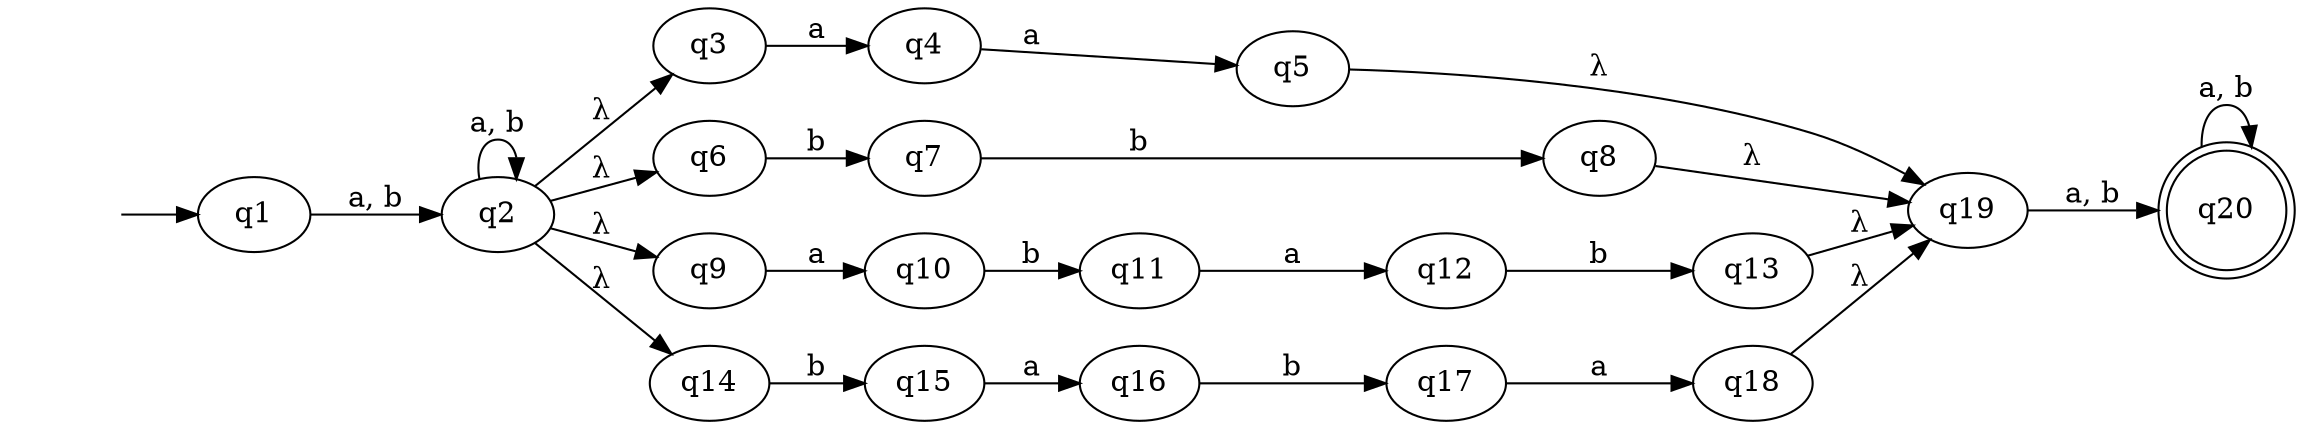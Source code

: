 digraph {
    rankdir = LR
    "" [shape = none]
    q20 [shape = "doublecircle" ]
    "" -> q1
    q1 -> q2 [label = "a, b"]
    q2 -> q2 [label = "a, b"]

    q2 -> q3 [label = "λ"]
    q3 -> q4 [label = "a"]
    q4 -> q5 [label = "a"]
    q5 -> q19 [label = "λ"]

    q2 -> q6 [label = "λ"]
    q6 -> q7 [label = "b"]
    q7 -> q8 [label = "b"]
    q8 -> q19 [label = "λ"]
    
    q2 -> q9 [label = "λ"]
    q9 -> q10 [label = "a"]
    q10 -> q11 [label = "b"]
    q11 -> q12 [label = "a"]
    q12 -> q13 [label = "b"]
    q13 -> q19 [label = "λ"]
    
    q2 -> q14 [label = "λ"]
    q14 -> q15 [label = "b"]
    q15 -> q16 [label = "a"]
    q16 -> q17 [label = "b"]
    q17 -> q18 [label = "a"]
    q18 -> q19 [label = "λ"]
    
    q19 -> q20 [label = "a, b"]
    q20 -> q20 [label = "a, b"]
}